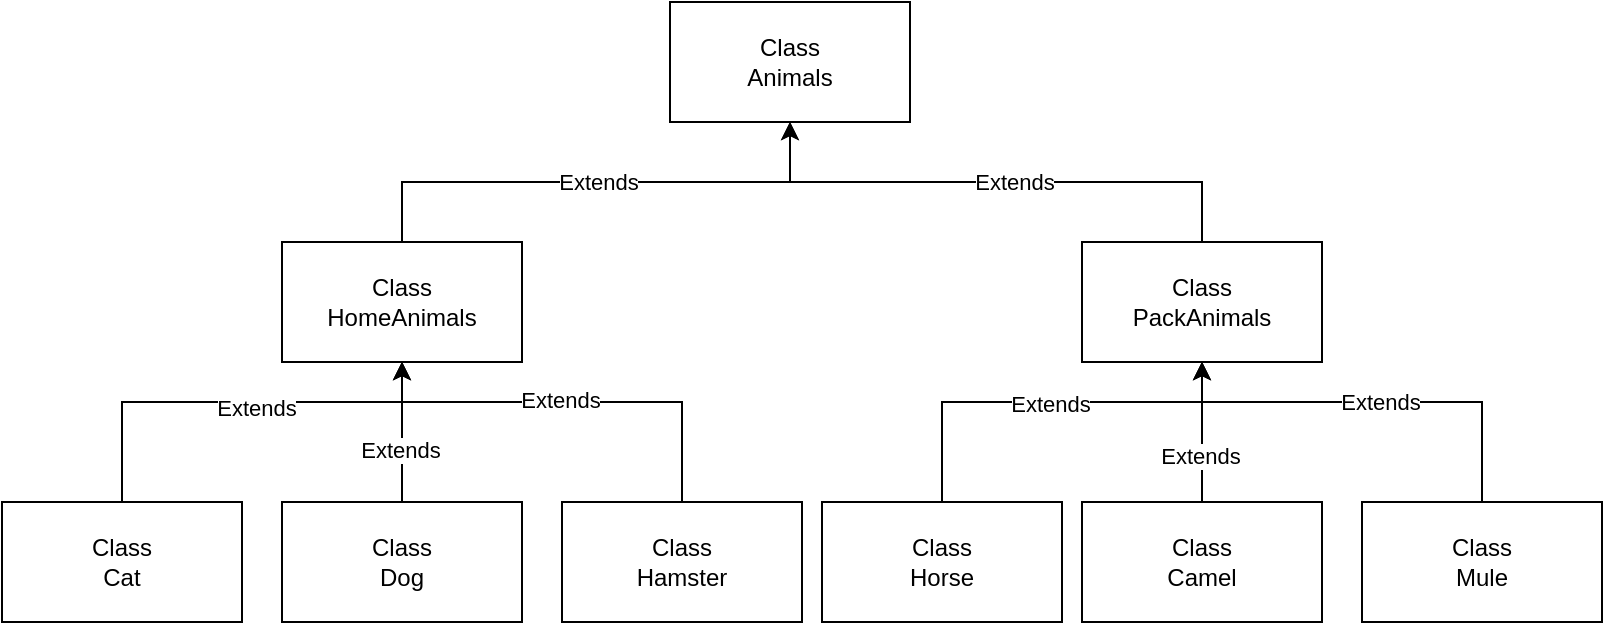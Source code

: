 <mxfile version="24.4.8" type="device">
  <diagram name="Страница — 1" id="tMsAudIjNtCxfDiUMKOT">
    <mxGraphModel dx="1562" dy="810" grid="1" gridSize="10" guides="1" tooltips="1" connect="1" arrows="1" fold="1" page="1" pageScale="1" pageWidth="827" pageHeight="1169" math="0" shadow="0">
      <root>
        <mxCell id="0" />
        <mxCell id="1" parent="0" />
        <mxCell id="4gXDeP_Qzk3SGeTuI_AE-1" value="Class&lt;div&gt;Animals&lt;/div&gt;" style="rounded=0;whiteSpace=wrap;html=1;" parent="1" vertex="1">
          <mxGeometry x="354" y="60" width="120" height="60" as="geometry" />
        </mxCell>
        <mxCell id="4gXDeP_Qzk3SGeTuI_AE-14" style="edgeStyle=orthogonalEdgeStyle;rounded=0;orthogonalLoop=1;jettySize=auto;html=1;entryX=0.5;entryY=1;entryDx=0;entryDy=0;" parent="1" source="4gXDeP_Qzk3SGeTuI_AE-2" target="4gXDeP_Qzk3SGeTuI_AE-1" edge="1">
          <mxGeometry relative="1" as="geometry">
            <Array as="points">
              <mxPoint x="220" y="150" />
              <mxPoint x="414" y="150" />
            </Array>
          </mxGeometry>
        </mxCell>
        <mxCell id="4gXDeP_Qzk3SGeTuI_AE-17" value="Extends" style="edgeLabel;html=1;align=center;verticalAlign=middle;resizable=0;points=[];" parent="4gXDeP_Qzk3SGeTuI_AE-14" vertex="1" connectable="0">
          <mxGeometry x="0.009" relative="1" as="geometry">
            <mxPoint as="offset" />
          </mxGeometry>
        </mxCell>
        <mxCell id="4gXDeP_Qzk3SGeTuI_AE-2" value="Class&lt;div&gt;HomeAnimals&lt;/div&gt;" style="rounded=0;whiteSpace=wrap;html=1;" parent="1" vertex="1">
          <mxGeometry x="160" y="180" width="120" height="60" as="geometry" />
        </mxCell>
        <mxCell id="4gXDeP_Qzk3SGeTuI_AE-15" style="edgeStyle=orthogonalEdgeStyle;rounded=0;orthogonalLoop=1;jettySize=auto;html=1;entryX=0.5;entryY=1;entryDx=0;entryDy=0;" parent="1" source="4gXDeP_Qzk3SGeTuI_AE-3" target="4gXDeP_Qzk3SGeTuI_AE-1" edge="1">
          <mxGeometry relative="1" as="geometry">
            <Array as="points">
              <mxPoint x="620" y="150" />
              <mxPoint x="414" y="150" />
            </Array>
          </mxGeometry>
        </mxCell>
        <mxCell id="4gXDeP_Qzk3SGeTuI_AE-16" value="Extends" style="edgeLabel;html=1;align=center;verticalAlign=middle;resizable=0;points=[];" parent="4gXDeP_Qzk3SGeTuI_AE-15" vertex="1" connectable="0">
          <mxGeometry x="-0.063" relative="1" as="geometry">
            <mxPoint as="offset" />
          </mxGeometry>
        </mxCell>
        <mxCell id="4gXDeP_Qzk3SGeTuI_AE-3" value="Class&lt;div&gt;PackAnimals&lt;/div&gt;" style="rounded=0;whiteSpace=wrap;html=1;" parent="1" vertex="1">
          <mxGeometry x="560" y="180" width="120" height="60" as="geometry" />
        </mxCell>
        <mxCell id="4gXDeP_Qzk3SGeTuI_AE-10" style="edgeStyle=orthogonalEdgeStyle;rounded=0;orthogonalLoop=1;jettySize=auto;html=1;entryX=0.5;entryY=1;entryDx=0;entryDy=0;" parent="1" source="4gXDeP_Qzk3SGeTuI_AE-4" target="4gXDeP_Qzk3SGeTuI_AE-2" edge="1">
          <mxGeometry relative="1" as="geometry">
            <Array as="points">
              <mxPoint x="80" y="260" />
              <mxPoint x="220" y="260" />
            </Array>
          </mxGeometry>
        </mxCell>
        <mxCell id="46nYaXcID_JBNC_6DUxX-4" value="Extends" style="edgeLabel;html=1;align=center;verticalAlign=middle;resizable=0;points=[];" vertex="1" connectable="0" parent="4gXDeP_Qzk3SGeTuI_AE-10">
          <mxGeometry x="0.112" y="-3" relative="1" as="geometry">
            <mxPoint as="offset" />
          </mxGeometry>
        </mxCell>
        <mxCell id="4gXDeP_Qzk3SGeTuI_AE-4" value="Class&lt;div&gt;Cat&lt;/div&gt;" style="rounded=0;whiteSpace=wrap;html=1;" parent="1" vertex="1">
          <mxGeometry x="20" y="310" width="120" height="60" as="geometry" />
        </mxCell>
        <mxCell id="4gXDeP_Qzk3SGeTuI_AE-11" value="" style="edgeStyle=orthogonalEdgeStyle;rounded=0;orthogonalLoop=1;jettySize=auto;html=1;" parent="1" source="4gXDeP_Qzk3SGeTuI_AE-5" target="4gXDeP_Qzk3SGeTuI_AE-2" edge="1">
          <mxGeometry relative="1" as="geometry" />
        </mxCell>
        <mxCell id="4gXDeP_Qzk3SGeTuI_AE-13" value="Extends" style="edgeLabel;html=1;align=center;verticalAlign=middle;resizable=0;points=[];" parent="4gXDeP_Qzk3SGeTuI_AE-11" vertex="1" connectable="0">
          <mxGeometry x="-0.262" y="1" relative="1" as="geometry">
            <mxPoint as="offset" />
          </mxGeometry>
        </mxCell>
        <mxCell id="4gXDeP_Qzk3SGeTuI_AE-5" value="Class&lt;div&gt;Dog&lt;/div&gt;" style="rounded=0;whiteSpace=wrap;html=1;" parent="1" vertex="1">
          <mxGeometry x="160" y="310" width="120" height="60" as="geometry" />
        </mxCell>
        <mxCell id="4gXDeP_Qzk3SGeTuI_AE-12" style="edgeStyle=orthogonalEdgeStyle;rounded=0;orthogonalLoop=1;jettySize=auto;html=1;entryX=0.5;entryY=1;entryDx=0;entryDy=0;" parent="1" source="4gXDeP_Qzk3SGeTuI_AE-6" target="4gXDeP_Qzk3SGeTuI_AE-2" edge="1">
          <mxGeometry relative="1" as="geometry">
            <Array as="points">
              <mxPoint x="360" y="260" />
              <mxPoint x="220" y="260" />
            </Array>
          </mxGeometry>
        </mxCell>
        <mxCell id="46nYaXcID_JBNC_6DUxX-3" value="Extends" style="edgeLabel;html=1;align=center;verticalAlign=middle;resizable=0;points=[];" vertex="1" connectable="0" parent="4gXDeP_Qzk3SGeTuI_AE-12">
          <mxGeometry x="0.059" y="-1" relative="1" as="geometry">
            <mxPoint as="offset" />
          </mxGeometry>
        </mxCell>
        <mxCell id="4gXDeP_Qzk3SGeTuI_AE-6" value="Class&lt;div&gt;Hamster&lt;/div&gt;" style="rounded=0;whiteSpace=wrap;html=1;" parent="1" vertex="1">
          <mxGeometry x="300" y="310" width="120" height="60" as="geometry" />
        </mxCell>
        <mxCell id="4gXDeP_Qzk3SGeTuI_AE-19" style="edgeStyle=orthogonalEdgeStyle;rounded=0;orthogonalLoop=1;jettySize=auto;html=1;entryX=0.5;entryY=1;entryDx=0;entryDy=0;" parent="1" source="4gXDeP_Qzk3SGeTuI_AE-7" target="4gXDeP_Qzk3SGeTuI_AE-3" edge="1">
          <mxGeometry relative="1" as="geometry" />
        </mxCell>
        <mxCell id="46nYaXcID_JBNC_6DUxX-1" value="Extends" style="edgeLabel;html=1;align=center;verticalAlign=middle;resizable=0;points=[];" vertex="1" connectable="0" parent="4gXDeP_Qzk3SGeTuI_AE-19">
          <mxGeometry x="-0.337" y="1" relative="1" as="geometry">
            <mxPoint as="offset" />
          </mxGeometry>
        </mxCell>
        <mxCell id="4gXDeP_Qzk3SGeTuI_AE-7" value="Class&lt;div&gt;Camel&lt;/div&gt;" style="rounded=0;whiteSpace=wrap;html=1;" parent="1" vertex="1">
          <mxGeometry x="560" y="310" width="120" height="60" as="geometry" />
        </mxCell>
        <mxCell id="4gXDeP_Qzk3SGeTuI_AE-20" style="edgeStyle=orthogonalEdgeStyle;rounded=0;orthogonalLoop=1;jettySize=auto;html=1;entryX=0.5;entryY=1;entryDx=0;entryDy=0;" parent="1" source="4gXDeP_Qzk3SGeTuI_AE-8" target="4gXDeP_Qzk3SGeTuI_AE-3" edge="1">
          <mxGeometry relative="1" as="geometry">
            <Array as="points">
              <mxPoint x="760" y="260" />
              <mxPoint x="620" y="260" />
            </Array>
          </mxGeometry>
        </mxCell>
        <mxCell id="46nYaXcID_JBNC_6DUxX-2" value="Extends" style="edgeLabel;html=1;align=center;verticalAlign=middle;resizable=0;points=[];" vertex="1" connectable="0" parent="4gXDeP_Qzk3SGeTuI_AE-20">
          <mxGeometry x="-0.036" relative="1" as="geometry">
            <mxPoint as="offset" />
          </mxGeometry>
        </mxCell>
        <mxCell id="4gXDeP_Qzk3SGeTuI_AE-8" value="Class&lt;div&gt;Mule&lt;/div&gt;" style="rounded=0;whiteSpace=wrap;html=1;" parent="1" vertex="1">
          <mxGeometry x="700" y="310" width="120" height="60" as="geometry" />
        </mxCell>
        <mxCell id="4gXDeP_Qzk3SGeTuI_AE-18" style="edgeStyle=orthogonalEdgeStyle;rounded=0;orthogonalLoop=1;jettySize=auto;html=1;entryX=0.5;entryY=1;entryDx=0;entryDy=0;" parent="1" source="4gXDeP_Qzk3SGeTuI_AE-9" target="4gXDeP_Qzk3SGeTuI_AE-3" edge="1">
          <mxGeometry relative="1" as="geometry">
            <Array as="points">
              <mxPoint x="490" y="260" />
              <mxPoint x="620" y="260" />
            </Array>
          </mxGeometry>
        </mxCell>
        <mxCell id="4gXDeP_Qzk3SGeTuI_AE-23" value="Extends" style="edgeLabel;html=1;align=center;verticalAlign=middle;resizable=0;points=[];" parent="4gXDeP_Qzk3SGeTuI_AE-18" vertex="1" connectable="0">
          <mxGeometry x="0.029" y="-1" relative="1" as="geometry">
            <mxPoint x="1" as="offset" />
          </mxGeometry>
        </mxCell>
        <mxCell id="4gXDeP_Qzk3SGeTuI_AE-9" value="Class&lt;div&gt;Horse&lt;/div&gt;" style="rounded=0;whiteSpace=wrap;html=1;" parent="1" vertex="1">
          <mxGeometry x="430" y="310" width="120" height="60" as="geometry" />
        </mxCell>
      </root>
    </mxGraphModel>
  </diagram>
</mxfile>
